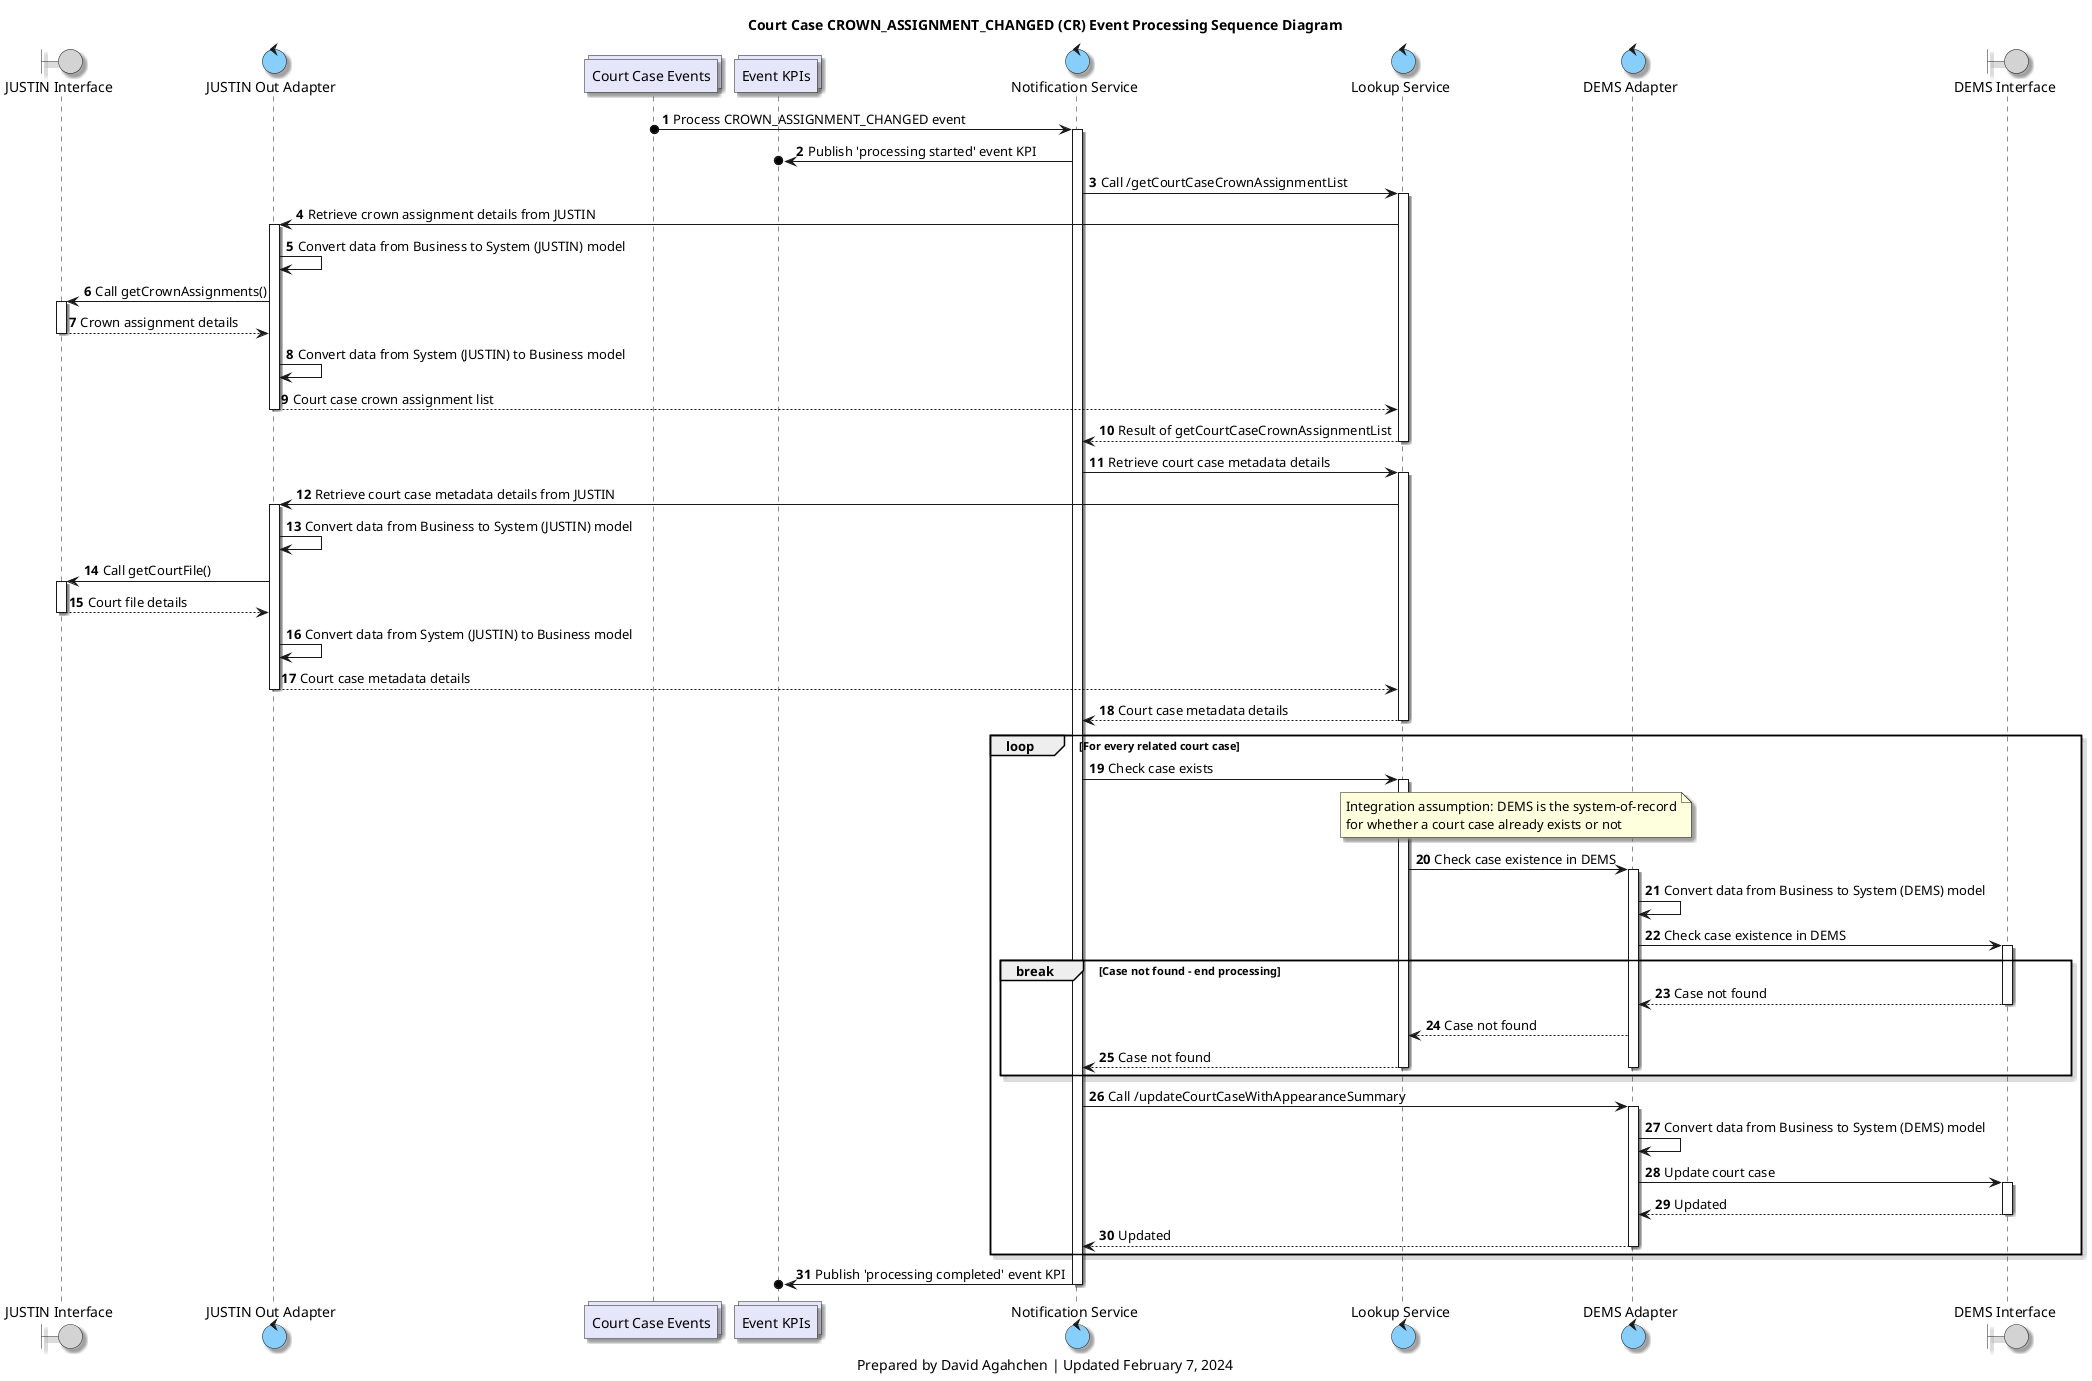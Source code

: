 @startuml
'hide footbox

skinparam Shadowing true
skinparam CollectionsBackgroundColor Lavender
skinparam ControlBackgroundColor LightSkyBlue
skinparam BoundaryBackgroundColor LightGrey

/' 
Available colours
https://plantuml-documentation.readthedocs.io/en/latest/formatting/color-names.html
'/

boundary j_interface as "JUSTIN Interface"
control j_adapter as "JUSTIN Out Adapter"
collections court_case_topic as "Court Case Events"
collections kpis_topic as "Event KPIs"
control notification_service as "Notification Service"
control lookup_service as "Lookup Service"
control d_adapter as "DEMS Adapter"
boundary d_interface as "DEMS Interface"

title
Court Case CROWN_ASSIGNMENT_CHANGED (CR) Event Processing Sequence Diagram
end title

autonumber

court_case_topic o-> notification_service: Process CROWN_ASSIGNMENT_CHANGED event
activate notification_service

notification_service ->o kpis_topic: Publish 'processing started' event KPI

notification_service -> lookup_service: Call /getCourtCaseCrownAssignmentList
activate lookup_service
lookup_service -> j_adapter: Retrieve crown assignment details from JUSTIN

activate j_adapter
j_adapter -> j_adapter: Convert data from Business to System (JUSTIN) model
j_adapter -> j_interface: Call getCrownAssignments()
activate j_interface
j_interface --> j_adapter: Crown assignment details
deactivate j_interface
j_adapter -> j_adapter: Convert data from System (JUSTIN) to Business model
j_adapter --> lookup_service: Court case crown assignment list
deactivate j_adapter

lookup_service --> notification_service: Result of getCourtCaseCrownAssignmentList
deactivate lookup_service

notification_service -> lookup_service: Retrieve court case metadata details
activate lookup_service
lookup_service -> j_adapter: Retrieve court case metadata details from JUSTIN

activate j_adapter
j_adapter -> j_adapter: Convert data from Business to System (JUSTIN) model
j_adapter -> j_interface: Call getCourtFile()
activate j_interface
j_interface --> j_adapter: Court file details
deactivate j_interface
j_adapter -> j_adapter: Convert data from System (JUSTIN) to Business model
j_adapter --> lookup_service: Court case metadata details
deactivate j_adapter

lookup_service --> notification_service: Court case metadata details
deactivate lookup_service

loop For every related court case

    notification_service -> lookup_service: Check case exists
    activate lookup_service
    note over lookup_service, d_adapter
    Integration assumption: DEMS is the system-of-record
    for whether a court case already exists or not
    end note
    lookup_service -> d_adapter: Check case existence in DEMS
    activate d_adapter
    d_adapter -> d_adapter: Convert data from Business to System (DEMS) model
    d_adapter -> d_interface: Check case existence in DEMS
    activate d_interface

    break Case not found - end processing
    d_interface --> d_adapter: Case not found
    deactivate d_interface
    d_adapter --> lookup_service: Case not found
    lookup_service --> notification_service: Case not found
    deactivate lookup_service
    deactivate d_adapter
    end break

    notification_service -> d_adapter: Call /updateCourtCaseWithAppearanceSummary
    activate d_adapter

    d_adapter -> d_adapter: Convert data from Business to System (DEMS) model

    d_adapter -> d_interface: Update court case
    activate d_interface

    d_interface --> d_adapter: Updated
    deactivate d_interface

    d_adapter --> notification_service: Updated
    deactivate d_adapter

end

notification_service ->o kpis_topic: Publish 'processing completed' event KPI

deactivate notification_service

caption
Prepared by David Agahchen | Updated February 7, 2024
end caption
@enduml